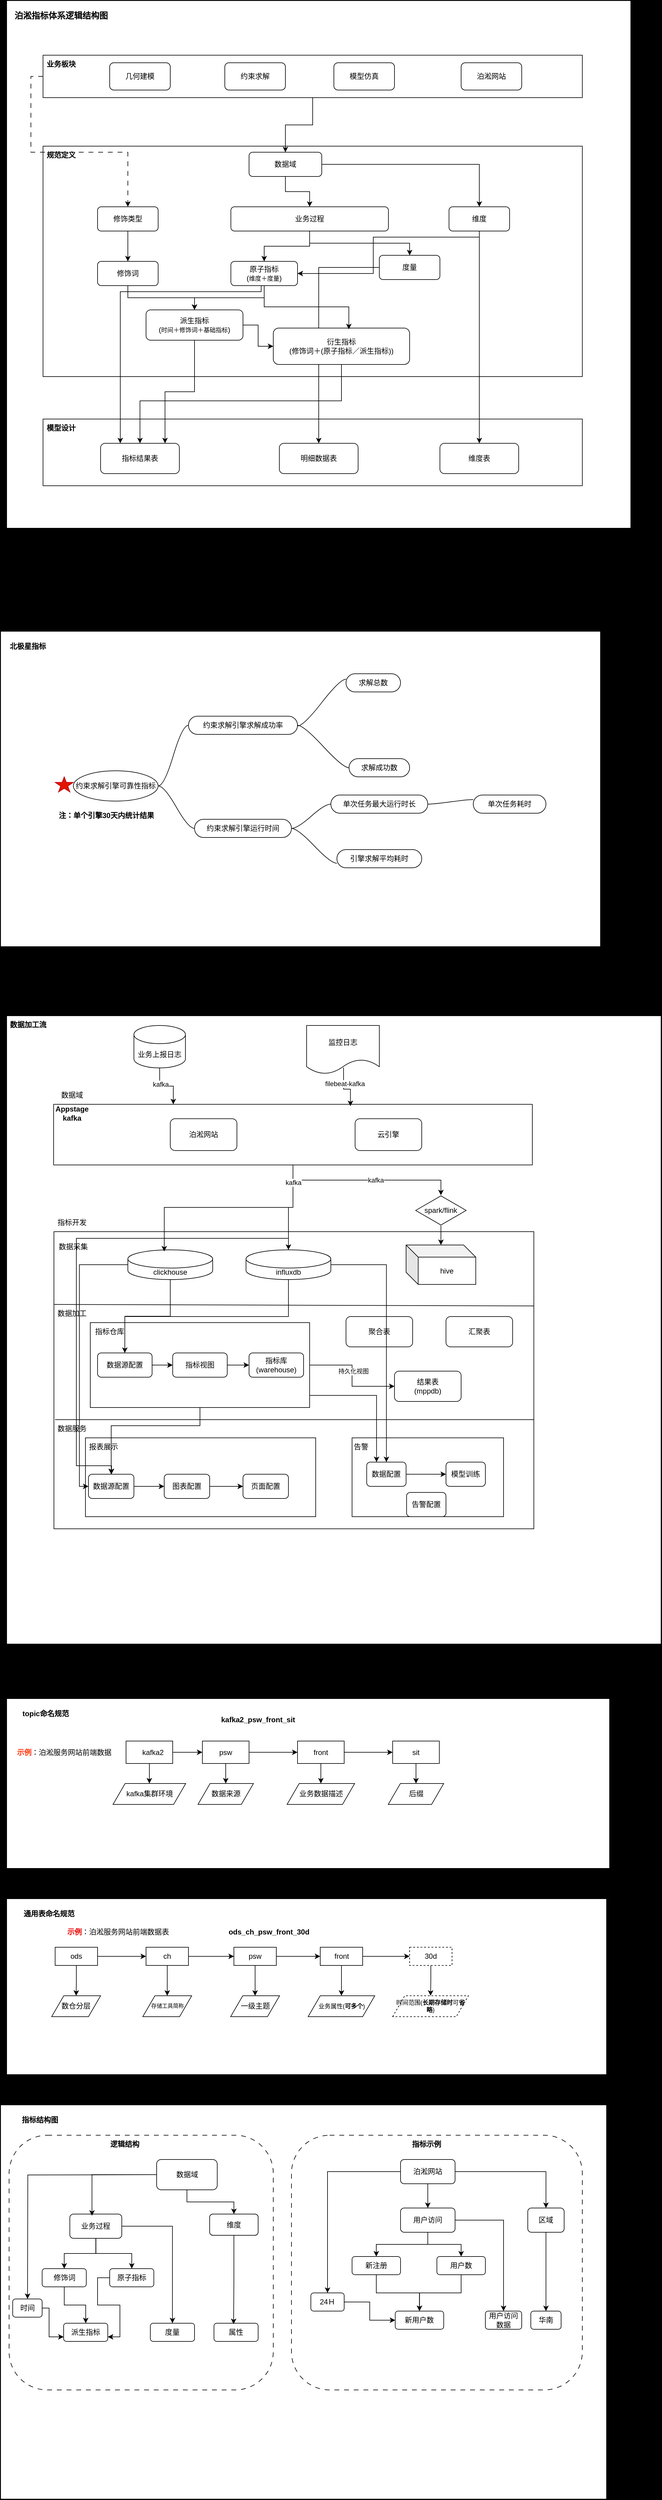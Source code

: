 <mxfile version="22.1.18" type="github">
  <diagram name="第 1 页" id="_VmwAulUeS0sL4wdm395">
    <mxGraphModel dx="1865" dy="1017" grid="1" gridSize="10" guides="1" tooltips="1" connect="1" arrows="1" fold="1" page="1" pageScale="1" pageWidth="827" pageHeight="1169" background="#000000" math="0" shadow="0">
      <root>
        <mxCell id="0" />
        <mxCell id="1" parent="0" />
        <mxCell id="hKratVvkbaBGiTEzcQCC-1" value="" style="rounded=0;whiteSpace=wrap;html=1;" vertex="1" parent="1">
          <mxGeometry x="90" y="50" width="1030" height="870" as="geometry" />
        </mxCell>
        <mxCell id="hKratVvkbaBGiTEzcQCC-2" value="" style="rounded=0;whiteSpace=wrap;html=1;" vertex="1" parent="1">
          <mxGeometry x="150" y="140" width="890" height="70" as="geometry" />
        </mxCell>
        <mxCell id="hKratVvkbaBGiTEzcQCC-3" value="" style="rounded=0;whiteSpace=wrap;html=1;" vertex="1" parent="1">
          <mxGeometry x="150" y="290" width="890" height="380" as="geometry" />
        </mxCell>
        <mxCell id="hKratVvkbaBGiTEzcQCC-4" value="" style="rounded=0;whiteSpace=wrap;html=1;" vertex="1" parent="1">
          <mxGeometry x="150" y="740" width="890" height="110" as="geometry" />
        </mxCell>
        <mxCell id="hKratVvkbaBGiTEzcQCC-5" value="业务板块" style="text;html=1;strokeColor=none;fillColor=none;align=center;verticalAlign=middle;whiteSpace=wrap;rounded=0;fontStyle=1" vertex="1" parent="1">
          <mxGeometry x="150" y="140" width="60" height="30" as="geometry" />
        </mxCell>
        <mxCell id="hKratVvkbaBGiTEzcQCC-6" value="几何建模" style="rounded=1;whiteSpace=wrap;html=1;" vertex="1" parent="1">
          <mxGeometry x="260" y="152.5" width="100" height="45" as="geometry" />
        </mxCell>
        <mxCell id="hKratVvkbaBGiTEzcQCC-7" value="约束求解" style="rounded=1;whiteSpace=wrap;html=1;" vertex="1" parent="1">
          <mxGeometry x="450" y="152.5" width="100" height="45" as="geometry" />
        </mxCell>
        <mxCell id="hKratVvkbaBGiTEzcQCC-8" value="模型仿真" style="rounded=1;whiteSpace=wrap;html=1;" vertex="1" parent="1">
          <mxGeometry x="630" y="152.5" width="100" height="45" as="geometry" />
        </mxCell>
        <mxCell id="hKratVvkbaBGiTEzcQCC-9" value="泊淞网站" style="rounded=1;whiteSpace=wrap;html=1;" vertex="1" parent="1">
          <mxGeometry x="840" y="152.5" width="100" height="45" as="geometry" />
        </mxCell>
        <mxCell id="hKratVvkbaBGiTEzcQCC-12" value="规范定义" style="text;html=1;strokeColor=none;fillColor=none;align=center;verticalAlign=middle;whiteSpace=wrap;rounded=0;fontStyle=1" vertex="1" parent="1">
          <mxGeometry x="150" y="290" width="60" height="30" as="geometry" />
        </mxCell>
        <mxCell id="hKratVvkbaBGiTEzcQCC-13" value="模型设计" style="text;html=1;strokeColor=none;fillColor=none;align=center;verticalAlign=middle;whiteSpace=wrap;rounded=0;fontStyle=1" vertex="1" parent="1">
          <mxGeometry x="150" y="740" width="60" height="30" as="geometry" />
        </mxCell>
        <mxCell id="hKratVvkbaBGiTEzcQCC-21" value="" style="edgeStyle=orthogonalEdgeStyle;rounded=0;orthogonalLoop=1;jettySize=auto;html=1;" edge="1" parent="1" source="hKratVvkbaBGiTEzcQCC-15" target="hKratVvkbaBGiTEzcQCC-17">
          <mxGeometry relative="1" as="geometry" />
        </mxCell>
        <mxCell id="hKratVvkbaBGiTEzcQCC-22" style="edgeStyle=orthogonalEdgeStyle;rounded=0;orthogonalLoop=1;jettySize=auto;html=1;entryX=0.5;entryY=0;entryDx=0;entryDy=0;" edge="1" parent="1" source="hKratVvkbaBGiTEzcQCC-15" target="hKratVvkbaBGiTEzcQCC-18">
          <mxGeometry relative="1" as="geometry" />
        </mxCell>
        <mxCell id="hKratVvkbaBGiTEzcQCC-15" value="数据域" style="rounded=1;whiteSpace=wrap;html=1;" vertex="1" parent="1">
          <mxGeometry x="490" y="300" width="120" height="40" as="geometry" />
        </mxCell>
        <mxCell id="hKratVvkbaBGiTEzcQCC-31" value="" style="edgeStyle=orthogonalEdgeStyle;rounded=0;orthogonalLoop=1;jettySize=auto;html=1;" edge="1" parent="1" source="hKratVvkbaBGiTEzcQCC-16" target="hKratVvkbaBGiTEzcQCC-28">
          <mxGeometry relative="1" as="geometry" />
        </mxCell>
        <mxCell id="hKratVvkbaBGiTEzcQCC-16" value="修饰类型" style="rounded=1;whiteSpace=wrap;html=1;" vertex="1" parent="1">
          <mxGeometry x="240" y="390" width="100" height="40" as="geometry" />
        </mxCell>
        <mxCell id="hKratVvkbaBGiTEzcQCC-26" style="edgeStyle=orthogonalEdgeStyle;rounded=0;orthogonalLoop=1;jettySize=auto;html=1;entryX=0.5;entryY=0;entryDx=0;entryDy=0;" edge="1" parent="1" source="hKratVvkbaBGiTEzcQCC-17" target="hKratVvkbaBGiTEzcQCC-20">
          <mxGeometry relative="1" as="geometry" />
        </mxCell>
        <mxCell id="hKratVvkbaBGiTEzcQCC-27" style="edgeStyle=orthogonalEdgeStyle;rounded=0;orthogonalLoop=1;jettySize=auto;html=1;" edge="1" parent="1" source="hKratVvkbaBGiTEzcQCC-17" target="hKratVvkbaBGiTEzcQCC-23">
          <mxGeometry relative="1" as="geometry" />
        </mxCell>
        <mxCell id="hKratVvkbaBGiTEzcQCC-17" value="业务过程" style="rounded=1;whiteSpace=wrap;html=1;" vertex="1" parent="1">
          <mxGeometry x="460" y="390" width="260" height="40" as="geometry" />
        </mxCell>
        <mxCell id="hKratVvkbaBGiTEzcQCC-51" style="edgeStyle=orthogonalEdgeStyle;rounded=0;orthogonalLoop=1;jettySize=auto;html=1;entryX=1;entryY=0.5;entryDx=0;entryDy=0;" edge="1" parent="1" source="hKratVvkbaBGiTEzcQCC-18" target="hKratVvkbaBGiTEzcQCC-20">
          <mxGeometry relative="1" as="geometry">
            <Array as="points">
              <mxPoint x="870" y="440" />
              <mxPoint x="695" y="440" />
              <mxPoint x="695" y="500" />
            </Array>
          </mxGeometry>
        </mxCell>
        <mxCell id="hKratVvkbaBGiTEzcQCC-52" style="edgeStyle=orthogonalEdgeStyle;rounded=0;orthogonalLoop=1;jettySize=auto;html=1;" edge="1" parent="1" source="hKratVvkbaBGiTEzcQCC-18" target="hKratVvkbaBGiTEzcQCC-47">
          <mxGeometry relative="1" as="geometry" />
        </mxCell>
        <mxCell id="hKratVvkbaBGiTEzcQCC-18" value="维度" style="rounded=1;whiteSpace=wrap;html=1;" vertex="1" parent="1">
          <mxGeometry x="820" y="390" width="100" height="40" as="geometry" />
        </mxCell>
        <mxCell id="hKratVvkbaBGiTEzcQCC-37" style="edgeStyle=orthogonalEdgeStyle;rounded=0;orthogonalLoop=1;jettySize=auto;html=1;" edge="1" parent="1" source="hKratVvkbaBGiTEzcQCC-20" target="hKratVvkbaBGiTEzcQCC-33">
          <mxGeometry relative="1" as="geometry" />
        </mxCell>
        <mxCell id="hKratVvkbaBGiTEzcQCC-43" style="edgeStyle=orthogonalEdgeStyle;rounded=0;orthogonalLoop=1;jettySize=auto;html=1;entryX=0.25;entryY=0;entryDx=0;entryDy=0;" edge="1" parent="1" source="hKratVvkbaBGiTEzcQCC-20" target="hKratVvkbaBGiTEzcQCC-41">
          <mxGeometry relative="1" as="geometry">
            <Array as="points">
              <mxPoint x="510" y="530" />
              <mxPoint x="278" y="530" />
            </Array>
          </mxGeometry>
        </mxCell>
        <mxCell id="hKratVvkbaBGiTEzcQCC-20" value="原子指标&lt;br&gt;(&lt;font style=&quot;font-size: 10px;&quot;&gt;维度&lt;/font&gt;&lt;span style=&quot;font-size: 10px;&quot;&gt;＋度量&lt;/span&gt;)" style="rounded=1;whiteSpace=wrap;html=1;" vertex="1" parent="1">
          <mxGeometry x="460" y="480" width="110" height="40" as="geometry" />
        </mxCell>
        <mxCell id="hKratVvkbaBGiTEzcQCC-46" style="edgeStyle=orthogonalEdgeStyle;rounded=0;orthogonalLoop=1;jettySize=auto;html=1;" edge="1" parent="1" source="hKratVvkbaBGiTEzcQCC-23" target="hKratVvkbaBGiTEzcQCC-45">
          <mxGeometry relative="1" as="geometry" />
        </mxCell>
        <mxCell id="hKratVvkbaBGiTEzcQCC-23" value="度量" style="rounded=1;whiteSpace=wrap;html=1;" vertex="1" parent="1">
          <mxGeometry x="705" y="470" width="100" height="40" as="geometry" />
        </mxCell>
        <mxCell id="hKratVvkbaBGiTEzcQCC-35" style="edgeStyle=orthogonalEdgeStyle;rounded=0;orthogonalLoop=1;jettySize=auto;html=1;" edge="1" parent="1" source="hKratVvkbaBGiTEzcQCC-28" target="hKratVvkbaBGiTEzcQCC-33">
          <mxGeometry relative="1" as="geometry" />
        </mxCell>
        <mxCell id="hKratVvkbaBGiTEzcQCC-28" value="修饰词" style="rounded=1;whiteSpace=wrap;html=1;" vertex="1" parent="1">
          <mxGeometry x="240" y="480" width="100" height="40" as="geometry" />
        </mxCell>
        <mxCell id="hKratVvkbaBGiTEzcQCC-30" style="edgeStyle=orthogonalEdgeStyle;rounded=0;orthogonalLoop=1;jettySize=auto;html=1;dashed=1;dashPattern=8 8;" edge="1" parent="1" source="hKratVvkbaBGiTEzcQCC-2" target="hKratVvkbaBGiTEzcQCC-16">
          <mxGeometry relative="1" as="geometry">
            <Array as="points">
              <mxPoint x="130" y="175" />
              <mxPoint x="130" y="300" />
              <mxPoint x="290" y="300" />
            </Array>
          </mxGeometry>
        </mxCell>
        <mxCell id="hKratVvkbaBGiTEzcQCC-29" style="edgeStyle=orthogonalEdgeStyle;rounded=0;orthogonalLoop=1;jettySize=auto;html=1;" edge="1" parent="1" source="hKratVvkbaBGiTEzcQCC-2" target="hKratVvkbaBGiTEzcQCC-15">
          <mxGeometry relative="1" as="geometry" />
        </mxCell>
        <mxCell id="hKratVvkbaBGiTEzcQCC-40" style="edgeStyle=orthogonalEdgeStyle;rounded=0;orthogonalLoop=1;jettySize=auto;html=1;" edge="1" parent="1" source="hKratVvkbaBGiTEzcQCC-33" target="hKratVvkbaBGiTEzcQCC-38">
          <mxGeometry relative="1" as="geometry" />
        </mxCell>
        <mxCell id="hKratVvkbaBGiTEzcQCC-33" value="派生指标&lt;br&gt;(&lt;font style=&quot;font-size: 10px;&quot;&gt;时间＋修饰词＋基础指标&lt;/font&gt;)" style="rounded=1;whiteSpace=wrap;html=1;" vertex="1" parent="1">
          <mxGeometry x="320" y="560" width="160" height="50" as="geometry" />
        </mxCell>
        <mxCell id="hKratVvkbaBGiTEzcQCC-42" style="edgeStyle=orthogonalEdgeStyle;rounded=0;orthogonalLoop=1;jettySize=auto;html=1;" edge="1" parent="1" source="hKratVvkbaBGiTEzcQCC-38" target="hKratVvkbaBGiTEzcQCC-41">
          <mxGeometry relative="1" as="geometry">
            <Array as="points">
              <mxPoint x="643" y="710" />
              <mxPoint x="310" y="710" />
            </Array>
          </mxGeometry>
        </mxCell>
        <mxCell id="hKratVvkbaBGiTEzcQCC-38" value="衍生指标&lt;br&gt;(修饰词＋(原子指标／派生指标))" style="rounded=1;whiteSpace=wrap;html=1;" vertex="1" parent="1">
          <mxGeometry x="530" y="590" width="225" height="60" as="geometry" />
        </mxCell>
        <mxCell id="hKratVvkbaBGiTEzcQCC-39" style="edgeStyle=orthogonalEdgeStyle;rounded=0;orthogonalLoop=1;jettySize=auto;html=1;entryX=0.554;entryY=0.033;entryDx=0;entryDy=0;entryPerimeter=0;" edge="1" parent="1" source="hKratVvkbaBGiTEzcQCC-20" target="hKratVvkbaBGiTEzcQCC-38">
          <mxGeometry relative="1" as="geometry" />
        </mxCell>
        <mxCell id="hKratVvkbaBGiTEzcQCC-41" value="指标结果表" style="rounded=1;whiteSpace=wrap;html=1;" vertex="1" parent="1">
          <mxGeometry x="245" y="780" width="130" height="50" as="geometry" />
        </mxCell>
        <mxCell id="hKratVvkbaBGiTEzcQCC-44" style="edgeStyle=orthogonalEdgeStyle;rounded=0;orthogonalLoop=1;jettySize=auto;html=1;entryX=0.818;entryY=0;entryDx=0;entryDy=0;entryPerimeter=0;" edge="1" parent="1" source="hKratVvkbaBGiTEzcQCC-33" target="hKratVvkbaBGiTEzcQCC-41">
          <mxGeometry relative="1" as="geometry" />
        </mxCell>
        <mxCell id="hKratVvkbaBGiTEzcQCC-45" value="明细数据表" style="rounded=1;whiteSpace=wrap;html=1;" vertex="1" parent="1">
          <mxGeometry x="540" y="780" width="130" height="50" as="geometry" />
        </mxCell>
        <mxCell id="hKratVvkbaBGiTEzcQCC-47" value="维度表" style="rounded=1;whiteSpace=wrap;html=1;" vertex="1" parent="1">
          <mxGeometry x="805" y="780" width="130" height="50" as="geometry" />
        </mxCell>
        <mxCell id="hKratVvkbaBGiTEzcQCC-49" value="泊淞指标体系逻辑结构图" style="text;html=1;strokeColor=none;fillColor=none;align=center;verticalAlign=middle;whiteSpace=wrap;rounded=0;fontStyle=1;fontSize=14;" vertex="1" parent="1">
          <mxGeometry x="100" y="60" width="160" height="30" as="geometry" />
        </mxCell>
        <mxCell id="hKratVvkbaBGiTEzcQCC-53" value="" style="rounded=0;whiteSpace=wrap;html=1;" vertex="1" parent="1">
          <mxGeometry x="80" y="1090" width="990" height="520" as="geometry" />
        </mxCell>
        <mxCell id="hKratVvkbaBGiTEzcQCC-54" value="北极星指标" style="text;html=1;strokeColor=none;fillColor=none;align=center;verticalAlign=middle;whiteSpace=wrap;rounded=0;fontStyle=1" vertex="1" parent="1">
          <mxGeometry x="80" y="1100" width="90" height="30" as="geometry" />
        </mxCell>
        <mxCell id="hKratVvkbaBGiTEzcQCC-67" style="edgeStyle=entityRelationEdgeStyle;rounded=0;orthogonalLoop=1;jettySize=auto;html=1;startArrow=none;endArrow=none;segment=10;curved=1;sourcePerimeterSpacing=0;targetPerimeterSpacing=0;entryX=0;entryY=0.5;entryDx=0;entryDy=0;" edge="1" parent="1" source="hKratVvkbaBGiTEzcQCC-60" target="hKratVvkbaBGiTEzcQCC-66">
          <mxGeometry relative="1" as="geometry" />
        </mxCell>
        <mxCell id="hKratVvkbaBGiTEzcQCC-60" value="约束求解引擎可靠性指标" style="ellipse;whiteSpace=wrap;html=1;align=center;newEdgeStyle={&quot;edgeStyle&quot;:&quot;entityRelationEdgeStyle&quot;,&quot;startArrow&quot;:&quot;none&quot;,&quot;endArrow&quot;:&quot;none&quot;,&quot;segment&quot;:10,&quot;curved&quot;:1,&quot;sourcePerimeterSpacing&quot;:0,&quot;targetPerimeterSpacing&quot;:0};treeFolding=1;treeMoving=1;" vertex="1" parent="1">
          <mxGeometry x="200" y="1320" width="140" height="50" as="geometry" />
        </mxCell>
        <mxCell id="hKratVvkbaBGiTEzcQCC-71" style="edgeStyle=entityRelationEdgeStyle;rounded=0;orthogonalLoop=1;jettySize=auto;html=1;startArrow=none;endArrow=none;segment=10;curved=1;sourcePerimeterSpacing=0;targetPerimeterSpacing=0;" edge="1" parent="1" source="hKratVvkbaBGiTEzcQCC-64" target="hKratVvkbaBGiTEzcQCC-70">
          <mxGeometry relative="1" as="geometry" />
        </mxCell>
        <mxCell id="hKratVvkbaBGiTEzcQCC-64" value="约束求解引擎求解成功率" style="whiteSpace=wrap;html=1;rounded=1;arcSize=50;align=center;verticalAlign=middle;strokeWidth=1;autosize=1;spacing=4;treeFolding=1;treeMoving=1;newEdgeStyle={&quot;edgeStyle&quot;:&quot;entityRelationEdgeStyle&quot;,&quot;startArrow&quot;:&quot;none&quot;,&quot;endArrow&quot;:&quot;none&quot;,&quot;segment&quot;:10,&quot;curved&quot;:1,&quot;sourcePerimeterSpacing&quot;:0,&quot;targetPerimeterSpacing&quot;:0};" vertex="1" parent="1">
          <mxGeometry x="390" y="1230" width="180" height="30" as="geometry" />
        </mxCell>
        <mxCell id="hKratVvkbaBGiTEzcQCC-65" value="" style="edgeStyle=entityRelationEdgeStyle;startArrow=none;endArrow=none;segment=10;curved=1;sourcePerimeterSpacing=0;targetPerimeterSpacing=0;rounded=0;exitX=1;exitY=0.5;exitDx=0;exitDy=0;" edge="1" target="hKratVvkbaBGiTEzcQCC-64" parent="1" source="hKratVvkbaBGiTEzcQCC-60">
          <mxGeometry relative="1" as="geometry">
            <mxPoint x="570" y="1290" as="sourcePoint" />
          </mxGeometry>
        </mxCell>
        <mxCell id="hKratVvkbaBGiTEzcQCC-81" style="edgeStyle=entityRelationEdgeStyle;rounded=0;orthogonalLoop=1;jettySize=auto;html=1;startArrow=none;endArrow=none;segment=10;curved=1;sourcePerimeterSpacing=0;targetPerimeterSpacing=0;" edge="1" parent="1" source="hKratVvkbaBGiTEzcQCC-66" target="hKratVvkbaBGiTEzcQCC-80">
          <mxGeometry relative="1" as="geometry" />
        </mxCell>
        <mxCell id="hKratVvkbaBGiTEzcQCC-83" style="edgeStyle=entityRelationEdgeStyle;rounded=0;orthogonalLoop=1;jettySize=auto;html=1;startArrow=none;endArrow=none;segment=10;curved=1;sourcePerimeterSpacing=0;targetPerimeterSpacing=0;entryX=0;entryY=0.75;entryDx=0;entryDy=0;" edge="1" parent="1" source="hKratVvkbaBGiTEzcQCC-66" target="hKratVvkbaBGiTEzcQCC-82">
          <mxGeometry relative="1" as="geometry" />
        </mxCell>
        <mxCell id="hKratVvkbaBGiTEzcQCC-66" value="约束求解引擎运行时间" style="whiteSpace=wrap;html=1;rounded=1;arcSize=50;align=center;verticalAlign=middle;strokeWidth=1;autosize=1;spacing=4;treeFolding=1;treeMoving=1;newEdgeStyle={&quot;edgeStyle&quot;:&quot;entityRelationEdgeStyle&quot;,&quot;startArrow&quot;:&quot;none&quot;,&quot;endArrow&quot;:&quot;none&quot;,&quot;segment&quot;:10,&quot;curved&quot;:1,&quot;sourcePerimeterSpacing&quot;:0,&quot;targetPerimeterSpacing&quot;:0};" vertex="1" parent="1">
          <mxGeometry x="400" y="1400" width="160" height="30" as="geometry" />
        </mxCell>
        <mxCell id="hKratVvkbaBGiTEzcQCC-68" value="求解总数" style="whiteSpace=wrap;html=1;rounded=1;arcSize=50;align=center;verticalAlign=middle;strokeWidth=1;autosize=1;spacing=4;treeFolding=1;treeMoving=1;newEdgeStyle={&quot;edgeStyle&quot;:&quot;entityRelationEdgeStyle&quot;,&quot;startArrow&quot;:&quot;none&quot;,&quot;endArrow&quot;:&quot;none&quot;,&quot;segment&quot;:10,&quot;curved&quot;:1,&quot;sourcePerimeterSpacing&quot;:0,&quot;targetPerimeterSpacing&quot;:0};" vertex="1" parent="1">
          <mxGeometry x="650" y="1160" width="90" height="30" as="geometry" />
        </mxCell>
        <mxCell id="hKratVvkbaBGiTEzcQCC-69" value="" style="edgeStyle=entityRelationEdgeStyle;startArrow=none;endArrow=none;segment=10;curved=1;sourcePerimeterSpacing=0;targetPerimeterSpacing=0;rounded=0;" edge="1" parent="1">
          <mxGeometry relative="1" as="geometry">
            <mxPoint x="570" y="1246" as="sourcePoint" />
            <mxPoint x="650" y="1169" as="targetPoint" />
          </mxGeometry>
        </mxCell>
        <mxCell id="hKratVvkbaBGiTEzcQCC-70" value="求解成功数" style="whiteSpace=wrap;html=1;rounded=1;arcSize=50;align=center;verticalAlign=middle;strokeWidth=1;autosize=1;spacing=4;treeFolding=1;treeMoving=1;newEdgeStyle={&quot;edgeStyle&quot;:&quot;entityRelationEdgeStyle&quot;,&quot;startArrow&quot;:&quot;none&quot;,&quot;endArrow&quot;:&quot;none&quot;,&quot;segment&quot;:10,&quot;curved&quot;:1,&quot;sourcePerimeterSpacing&quot;:0,&quot;targetPerimeterSpacing&quot;:0};" vertex="1" parent="1">
          <mxGeometry x="655" y="1300" width="100" height="30" as="geometry" />
        </mxCell>
        <mxCell id="hKratVvkbaBGiTEzcQCC-78" value="注：单个引擎30天内统计结果" style="text;strokeColor=none;fillColor=none;align=left;verticalAlign=middle;spacingLeft=4;spacingRight=4;overflow=hidden;points=[[0,0.5],[1,0.5]];portConstraint=eastwest;rotatable=0;whiteSpace=wrap;html=1;fontStyle=1" vertex="1" parent="1">
          <mxGeometry x="170" y="1379" width="180" height="30" as="geometry" />
        </mxCell>
        <mxCell id="hKratVvkbaBGiTEzcQCC-79" value="" style="verticalLabelPosition=bottom;verticalAlign=top;html=1;shape=mxgraph.basic.star;strokeColor=#B20000;fillColor=#e51400;fontColor=#ffffff;" vertex="1" parent="1">
          <mxGeometry x="170" y="1330" width="30" height="25" as="geometry" />
        </mxCell>
        <mxCell id="hKratVvkbaBGiTEzcQCC-85" style="edgeStyle=entityRelationEdgeStyle;rounded=0;orthogonalLoop=1;jettySize=auto;html=1;startArrow=none;endArrow=none;segment=10;curved=1;sourcePerimeterSpacing=0;targetPerimeterSpacing=0;entryX=0;entryY=0.25;entryDx=0;entryDy=0;" edge="1" parent="1" source="hKratVvkbaBGiTEzcQCC-80" target="hKratVvkbaBGiTEzcQCC-84">
          <mxGeometry relative="1" as="geometry" />
        </mxCell>
        <mxCell id="hKratVvkbaBGiTEzcQCC-80" value="单次任务最大运行时长" style="whiteSpace=wrap;html=1;rounded=1;arcSize=50;align=center;verticalAlign=middle;strokeWidth=1;autosize=1;spacing=4;treeFolding=1;treeMoving=1;newEdgeStyle={&quot;edgeStyle&quot;:&quot;entityRelationEdgeStyle&quot;,&quot;startArrow&quot;:&quot;none&quot;,&quot;endArrow&quot;:&quot;none&quot;,&quot;segment&quot;:10,&quot;curved&quot;:1,&quot;sourcePerimeterSpacing&quot;:0,&quot;targetPerimeterSpacing&quot;:0};" vertex="1" parent="1">
          <mxGeometry x="625" y="1360" width="160" height="30" as="geometry" />
        </mxCell>
        <mxCell id="hKratVvkbaBGiTEzcQCC-82" value="引擎求解平均耗时" style="whiteSpace=wrap;html=1;rounded=1;arcSize=50;align=center;verticalAlign=middle;strokeWidth=1;autosize=1;spacing=4;treeFolding=1;treeMoving=1;newEdgeStyle={&quot;edgeStyle&quot;:&quot;entityRelationEdgeStyle&quot;,&quot;startArrow&quot;:&quot;none&quot;,&quot;endArrow&quot;:&quot;none&quot;,&quot;segment&quot;:10,&quot;curved&quot;:1,&quot;sourcePerimeterSpacing&quot;:0,&quot;targetPerimeterSpacing&quot;:0};" vertex="1" parent="1">
          <mxGeometry x="635" y="1450" width="140" height="30" as="geometry" />
        </mxCell>
        <mxCell id="hKratVvkbaBGiTEzcQCC-84" value="单次任务耗时" style="whiteSpace=wrap;html=1;rounded=1;arcSize=50;align=center;verticalAlign=middle;strokeWidth=1;autosize=1;spacing=4;treeFolding=1;treeMoving=1;newEdgeStyle={&quot;edgeStyle&quot;:&quot;entityRelationEdgeStyle&quot;,&quot;startArrow&quot;:&quot;none&quot;,&quot;endArrow&quot;:&quot;none&quot;,&quot;segment&quot;:10,&quot;curved&quot;:1,&quot;sourcePerimeterSpacing&quot;:0,&quot;targetPerimeterSpacing&quot;:0};" vertex="1" parent="1">
          <mxGeometry x="860" y="1360" width="120" height="30" as="geometry" />
        </mxCell>
        <mxCell id="hKratVvkbaBGiTEzcQCC-87" value="" style="verticalLabelPosition=bottom;verticalAlign=top;html=1;shape=mxgraph.basic.rect;fillColor2=none;strokeWidth=1;size=20;indent=5;" vertex="1" parent="1">
          <mxGeometry x="90" y="1724" width="1080" height="1036" as="geometry" />
        </mxCell>
        <mxCell id="hKratVvkbaBGiTEzcQCC-88" value="数据加工流" style="text;html=1;strokeColor=none;fillColor=none;align=center;verticalAlign=middle;whiteSpace=wrap;rounded=0;fontStyle=1" vertex="1" parent="1">
          <mxGeometry x="82.5" y="1724" width="85" height="30" as="geometry" />
        </mxCell>
        <mxCell id="hKratVvkbaBGiTEzcQCC-119" style="edgeStyle=orthogonalEdgeStyle;rounded=0;orthogonalLoop=1;jettySize=auto;html=1;" edge="1" parent="1" source="hKratVvkbaBGiTEzcQCC-90" target="hKratVvkbaBGiTEzcQCC-115">
          <mxGeometry relative="1" as="geometry" />
        </mxCell>
        <mxCell id="hKratVvkbaBGiTEzcQCC-121" value="kafka" style="edgeLabel;html=1;align=center;verticalAlign=middle;resizable=0;points=[];" vertex="1" connectable="0" parent="hKratVvkbaBGiTEzcQCC-119">
          <mxGeometry x="0.09" relative="1" as="geometry">
            <mxPoint x="1" as="offset" />
          </mxGeometry>
        </mxCell>
        <mxCell id="hKratVvkbaBGiTEzcQCC-90" value="" style="rounded=0;whiteSpace=wrap;html=1;" vertex="1" parent="1">
          <mxGeometry x="167.5" y="1870" width="790" height="100" as="geometry" />
        </mxCell>
        <mxCell id="hKratVvkbaBGiTEzcQCC-91" value="数据域" style="text;html=1;strokeColor=none;fillColor=none;align=center;verticalAlign=middle;whiteSpace=wrap;rounded=0;" vertex="1" parent="1">
          <mxGeometry x="167.5" y="1840" width="60" height="30" as="geometry" />
        </mxCell>
        <mxCell id="hKratVvkbaBGiTEzcQCC-94" style="edgeStyle=orthogonalEdgeStyle;rounded=0;orthogonalLoop=1;jettySize=auto;html=1;entryX=0.25;entryY=0;entryDx=0;entryDy=0;" edge="1" parent="1" source="hKratVvkbaBGiTEzcQCC-92" target="hKratVvkbaBGiTEzcQCC-90">
          <mxGeometry relative="1" as="geometry" />
        </mxCell>
        <mxCell id="hKratVvkbaBGiTEzcQCC-96" value="kafka" style="edgeLabel;html=1;align=center;verticalAlign=middle;resizable=0;points=[];" vertex="1" connectable="0" parent="hKratVvkbaBGiTEzcQCC-94">
          <mxGeometry x="-0.343" y="1" relative="1" as="geometry">
            <mxPoint as="offset" />
          </mxGeometry>
        </mxCell>
        <mxCell id="hKratVvkbaBGiTEzcQCC-92" value="业务上报日志" style="shape=cylinder3;whiteSpace=wrap;html=1;boundedLbl=1;backgroundOutline=1;size=15;" vertex="1" parent="1">
          <mxGeometry x="300" y="1740" width="85" height="70" as="geometry" />
        </mxCell>
        <mxCell id="hKratVvkbaBGiTEzcQCC-93" value="监控日志" style="shape=document;whiteSpace=wrap;html=1;boundedLbl=1;" vertex="1" parent="1">
          <mxGeometry x="585" y="1740" width="120" height="80" as="geometry" />
        </mxCell>
        <mxCell id="hKratVvkbaBGiTEzcQCC-95" style="edgeStyle=orthogonalEdgeStyle;rounded=0;orthogonalLoop=1;jettySize=auto;html=1;entryX=0.62;entryY=0.03;entryDx=0;entryDy=0;entryPerimeter=0;exitX=0.508;exitY=0.867;exitDx=0;exitDy=0;exitPerimeter=0;" edge="1" parent="1" source="hKratVvkbaBGiTEzcQCC-93" target="hKratVvkbaBGiTEzcQCC-90">
          <mxGeometry relative="1" as="geometry" />
        </mxCell>
        <mxCell id="hKratVvkbaBGiTEzcQCC-97" value="filebeat-kafka" style="edgeLabel;html=1;align=center;verticalAlign=middle;resizable=0;points=[];" vertex="1" connectable="0" parent="hKratVvkbaBGiTEzcQCC-95">
          <mxGeometry x="-0.296" y="2" relative="1" as="geometry">
            <mxPoint as="offset" />
          </mxGeometry>
        </mxCell>
        <mxCell id="hKratVvkbaBGiTEzcQCC-98" value="泊淞网站" style="rounded=1;whiteSpace=wrap;html=1;" vertex="1" parent="1">
          <mxGeometry x="360" y="1893.75" width="110" height="52.5" as="geometry" />
        </mxCell>
        <mxCell id="hKratVvkbaBGiTEzcQCC-99" value="云引擎" style="rounded=1;whiteSpace=wrap;html=1;" vertex="1" parent="1">
          <mxGeometry x="665" y="1893.75" width="110" height="52.5" as="geometry" />
        </mxCell>
        <mxCell id="hKratVvkbaBGiTEzcQCC-101" value="" style="rounded=0;whiteSpace=wrap;html=1;" vertex="1" parent="1">
          <mxGeometry x="168" y="2080" width="792" height="490" as="geometry" />
        </mxCell>
        <mxCell id="hKratVvkbaBGiTEzcQCC-102" value="指标开发" style="text;html=1;strokeColor=none;fillColor=none;align=center;verticalAlign=middle;whiteSpace=wrap;rounded=0;" vertex="1" parent="1">
          <mxGeometry x="168" y="2050" width="60" height="30" as="geometry" />
        </mxCell>
        <mxCell id="hKratVvkbaBGiTEzcQCC-131" style="edgeStyle=orthogonalEdgeStyle;rounded=0;orthogonalLoop=1;jettySize=auto;html=1;" edge="1" parent="1" source="hKratVvkbaBGiTEzcQCC-104" target="hKratVvkbaBGiTEzcQCC-128">
          <mxGeometry relative="1" as="geometry" />
        </mxCell>
        <mxCell id="hKratVvkbaBGiTEzcQCC-104" value="clickhouse" style="shape=cylinder3;whiteSpace=wrap;html=1;boundedLbl=1;backgroundOutline=1;size=15;" vertex="1" parent="1">
          <mxGeometry x="290" y="2110" width="140" height="49" as="geometry" />
        </mxCell>
        <mxCell id="hKratVvkbaBGiTEzcQCC-106" value="&lt;b&gt;Appstage kafka&lt;/b&gt;" style="text;html=1;strokeColor=none;fillColor=none;align=center;verticalAlign=middle;whiteSpace=wrap;rounded=0;" vertex="1" parent="1">
          <mxGeometry x="168" y="1870" width="60" height="30" as="geometry" />
        </mxCell>
        <mxCell id="hKratVvkbaBGiTEzcQCC-107" value="" style="endArrow=none;html=1;rounded=0;entryX=1;entryY=0.25;entryDx=0;entryDy=0;" edge="1" parent="1" target="hKratVvkbaBGiTEzcQCC-101">
          <mxGeometry width="50" height="50" relative="1" as="geometry">
            <mxPoint x="168" y="2200" as="sourcePoint" />
            <mxPoint x="218" y="2150" as="targetPoint" />
          </mxGeometry>
        </mxCell>
        <mxCell id="hKratVvkbaBGiTEzcQCC-109" value="influxdb" style="shape=cylinder3;whiteSpace=wrap;html=1;boundedLbl=1;backgroundOutline=1;size=15;" vertex="1" parent="1">
          <mxGeometry x="485" y="2110" width="140" height="49" as="geometry" />
        </mxCell>
        <mxCell id="hKratVvkbaBGiTEzcQCC-110" value="hive" style="shape=cube;whiteSpace=wrap;html=1;boundedLbl=1;backgroundOutline=1;darkOpacity=0.05;darkOpacity2=0.1;" vertex="1" parent="1">
          <mxGeometry x="749.16" y="2102" width="115" height="65" as="geometry" />
        </mxCell>
        <mxCell id="hKratVvkbaBGiTEzcQCC-120" style="edgeStyle=orthogonalEdgeStyle;rounded=0;orthogonalLoop=1;jettySize=auto;html=1;" edge="1" parent="1" source="hKratVvkbaBGiTEzcQCC-115" target="hKratVvkbaBGiTEzcQCC-110">
          <mxGeometry relative="1" as="geometry" />
        </mxCell>
        <mxCell id="hKratVvkbaBGiTEzcQCC-115" value="spark/flink" style="html=1;whiteSpace=wrap;aspect=fixed;shape=isoRectangle;" vertex="1" parent="1">
          <mxGeometry x="764.99" y="2020" width="83.33" height="50" as="geometry" />
        </mxCell>
        <mxCell id="hKratVvkbaBGiTEzcQCC-116" style="edgeStyle=orthogonalEdgeStyle;rounded=0;orthogonalLoop=1;jettySize=auto;html=1;entryX=0.429;entryY=0.054;entryDx=0;entryDy=0;entryPerimeter=0;" edge="1" parent="1" source="hKratVvkbaBGiTEzcQCC-90" target="hKratVvkbaBGiTEzcQCC-104">
          <mxGeometry relative="1" as="geometry" />
        </mxCell>
        <mxCell id="hKratVvkbaBGiTEzcQCC-117" style="edgeStyle=orthogonalEdgeStyle;rounded=0;orthogonalLoop=1;jettySize=auto;html=1;entryX=0.5;entryY=0;entryDx=0;entryDy=0;entryPerimeter=0;" edge="1" parent="1" source="hKratVvkbaBGiTEzcQCC-90" target="hKratVvkbaBGiTEzcQCC-109">
          <mxGeometry relative="1" as="geometry" />
        </mxCell>
        <mxCell id="hKratVvkbaBGiTEzcQCC-118" value="kafka" style="edgeLabel;html=1;align=center;verticalAlign=middle;resizable=0;points=[];" vertex="1" connectable="0" parent="hKratVvkbaBGiTEzcQCC-117">
          <mxGeometry x="-0.607" relative="1" as="geometry">
            <mxPoint as="offset" />
          </mxGeometry>
        </mxCell>
        <mxCell id="hKratVvkbaBGiTEzcQCC-122" value="数据采集" style="text;html=1;strokeColor=none;fillColor=none;align=center;verticalAlign=middle;whiteSpace=wrap;rounded=0;" vertex="1" parent="1">
          <mxGeometry x="170" y="2090" width="60" height="30" as="geometry" />
        </mxCell>
        <mxCell id="hKratVvkbaBGiTEzcQCC-123" value="" style="endArrow=none;html=1;rounded=0;" edge="1" parent="1">
          <mxGeometry width="50" height="50" relative="1" as="geometry">
            <mxPoint x="170" y="2390" as="sourcePoint" />
            <mxPoint x="960" y="2390" as="targetPoint" />
          </mxGeometry>
        </mxCell>
        <mxCell id="hKratVvkbaBGiTEzcQCC-124" value="数据加工" style="text;html=1;strokeColor=none;fillColor=none;align=center;verticalAlign=middle;whiteSpace=wrap;rounded=0;" vertex="1" parent="1">
          <mxGeometry x="168" y="2200" width="60" height="30" as="geometry" />
        </mxCell>
        <mxCell id="hKratVvkbaBGiTEzcQCC-125" value="数据服务" style="text;html=1;strokeColor=none;fillColor=none;align=center;verticalAlign=middle;whiteSpace=wrap;rounded=0;" vertex="1" parent="1">
          <mxGeometry x="167.5" y="2390" width="60" height="30" as="geometry" />
        </mxCell>
        <mxCell id="hKratVvkbaBGiTEzcQCC-140" style="edgeStyle=orthogonalEdgeStyle;rounded=0;orthogonalLoop=1;jettySize=auto;html=1;" edge="1" parent="1" source="hKratVvkbaBGiTEzcQCC-126" target="hKratVvkbaBGiTEzcQCC-138">
          <mxGeometry relative="1" as="geometry" />
        </mxCell>
        <mxCell id="hKratVvkbaBGiTEzcQCC-141" value="持久化视图" style="edgeLabel;html=1;align=center;verticalAlign=middle;resizable=0;points=[];fontSize=10;" vertex="1" connectable="0" parent="hKratVvkbaBGiTEzcQCC-140">
          <mxGeometry x="-0.088" y="2" relative="1" as="geometry">
            <mxPoint as="offset" />
          </mxGeometry>
        </mxCell>
        <mxCell id="hKratVvkbaBGiTEzcQCC-126" value="" style="rounded=0;whiteSpace=wrap;html=1;" vertex="1" parent="1">
          <mxGeometry x="228" y="2230" width="362" height="140" as="geometry" />
        </mxCell>
        <mxCell id="hKratVvkbaBGiTEzcQCC-127" value="指标仓库" style="text;html=1;strokeColor=none;fillColor=none;align=center;verticalAlign=middle;whiteSpace=wrap;rounded=0;" vertex="1" parent="1">
          <mxGeometry x="230" y="2230" width="60" height="30" as="geometry" />
        </mxCell>
        <mxCell id="hKratVvkbaBGiTEzcQCC-133" value="" style="edgeStyle=orthogonalEdgeStyle;rounded=0;orthogonalLoop=1;jettySize=auto;html=1;" edge="1" parent="1" source="hKratVvkbaBGiTEzcQCC-128" target="hKratVvkbaBGiTEzcQCC-129">
          <mxGeometry relative="1" as="geometry" />
        </mxCell>
        <mxCell id="hKratVvkbaBGiTEzcQCC-128" value="数据源配置" style="rounded=1;whiteSpace=wrap;html=1;" vertex="1" parent="1">
          <mxGeometry x="240" y="2280" width="90" height="40" as="geometry" />
        </mxCell>
        <mxCell id="hKratVvkbaBGiTEzcQCC-134" value="" style="edgeStyle=orthogonalEdgeStyle;rounded=0;orthogonalLoop=1;jettySize=auto;html=1;" edge="1" parent="1" source="hKratVvkbaBGiTEzcQCC-129" target="hKratVvkbaBGiTEzcQCC-130">
          <mxGeometry relative="1" as="geometry" />
        </mxCell>
        <mxCell id="hKratVvkbaBGiTEzcQCC-129" value="指标视图" style="rounded=1;whiteSpace=wrap;html=1;" vertex="1" parent="1">
          <mxGeometry x="364" y="2280" width="90" height="40" as="geometry" />
        </mxCell>
        <mxCell id="hKratVvkbaBGiTEzcQCC-130" value="指标库(warehouse)" style="rounded=1;whiteSpace=wrap;html=1;" vertex="1" parent="1">
          <mxGeometry x="490" y="2280" width="90" height="40" as="geometry" />
        </mxCell>
        <mxCell id="hKratVvkbaBGiTEzcQCC-132" style="edgeStyle=orthogonalEdgeStyle;rounded=0;orthogonalLoop=1;jettySize=auto;html=1;entryX=0.5;entryY=0;entryDx=0;entryDy=0;" edge="1" parent="1" source="hKratVvkbaBGiTEzcQCC-109" target="hKratVvkbaBGiTEzcQCC-128">
          <mxGeometry relative="1" as="geometry">
            <Array as="points">
              <mxPoint x="555" y="2220" />
              <mxPoint x="285" y="2220" />
            </Array>
          </mxGeometry>
        </mxCell>
        <mxCell id="hKratVvkbaBGiTEzcQCC-135" value="聚合表" style="rounded=1;whiteSpace=wrap;html=1;" vertex="1" parent="1">
          <mxGeometry x="650" y="2220" width="110" height="50" as="geometry" />
        </mxCell>
        <mxCell id="hKratVvkbaBGiTEzcQCC-136" value="汇聚表" style="rounded=1;whiteSpace=wrap;html=1;" vertex="1" parent="1">
          <mxGeometry x="815" y="2220" width="110" height="50" as="geometry" />
        </mxCell>
        <mxCell id="hKratVvkbaBGiTEzcQCC-138" value="结果表&lt;br&gt;(mppdb)" style="rounded=1;whiteSpace=wrap;html=1;" vertex="1" parent="1">
          <mxGeometry x="730" y="2310" width="110" height="50" as="geometry" />
        </mxCell>
        <mxCell id="hKratVvkbaBGiTEzcQCC-143" value="" style="rounded=0;whiteSpace=wrap;html=1;" vertex="1" parent="1">
          <mxGeometry x="220" y="2420" width="380" height="130" as="geometry" />
        </mxCell>
        <mxCell id="hKratVvkbaBGiTEzcQCC-144" value="报表展示" style="text;html=1;strokeColor=none;fillColor=none;align=center;verticalAlign=middle;whiteSpace=wrap;rounded=0;" vertex="1" parent="1">
          <mxGeometry x="220" y="2420" width="60" height="30" as="geometry" />
        </mxCell>
        <mxCell id="hKratVvkbaBGiTEzcQCC-151" style="edgeStyle=orthogonalEdgeStyle;rounded=0;orthogonalLoop=1;jettySize=auto;html=1;" edge="1" parent="1" source="hKratVvkbaBGiTEzcQCC-145" target="hKratVvkbaBGiTEzcQCC-149">
          <mxGeometry relative="1" as="geometry" />
        </mxCell>
        <mxCell id="hKratVvkbaBGiTEzcQCC-145" value="数据源配置" style="rounded=1;whiteSpace=wrap;html=1;" vertex="1" parent="1">
          <mxGeometry x="225" y="2480" width="75" height="40" as="geometry" />
        </mxCell>
        <mxCell id="hKratVvkbaBGiTEzcQCC-146" style="edgeStyle=orthogonalEdgeStyle;rounded=0;orthogonalLoop=1;jettySize=auto;html=1;entryX=0.5;entryY=0;entryDx=0;entryDy=0;" edge="1" parent="1" source="hKratVvkbaBGiTEzcQCC-126" target="hKratVvkbaBGiTEzcQCC-145">
          <mxGeometry relative="1" as="geometry">
            <Array as="points">
              <mxPoint x="409" y="2400" />
              <mxPoint x="263" y="2400" />
            </Array>
          </mxGeometry>
        </mxCell>
        <mxCell id="hKratVvkbaBGiTEzcQCC-147" style="edgeStyle=orthogonalEdgeStyle;rounded=0;orthogonalLoop=1;jettySize=auto;html=1;" edge="1" parent="1" source="hKratVvkbaBGiTEzcQCC-104" target="hKratVvkbaBGiTEzcQCC-145">
          <mxGeometry relative="1" as="geometry">
            <Array as="points">
              <mxPoint x="210" y="2135" />
              <mxPoint x="210" y="2500" />
            </Array>
          </mxGeometry>
        </mxCell>
        <mxCell id="hKratVvkbaBGiTEzcQCC-148" style="edgeStyle=orthogonalEdgeStyle;rounded=0;orthogonalLoop=1;jettySize=auto;html=1;" edge="1" parent="1" source="hKratVvkbaBGiTEzcQCC-109" target="hKratVvkbaBGiTEzcQCC-145">
          <mxGeometry relative="1" as="geometry">
            <mxPoint x="480" y="2090" as="sourcePoint" />
            <mxPoint x="220" y="2465.5" as="targetPoint" />
            <Array as="points">
              <mxPoint x="555" y="2091" />
              <mxPoint x="205" y="2091" />
              <mxPoint x="205" y="2466" />
              <mxPoint x="263" y="2466" />
            </Array>
          </mxGeometry>
        </mxCell>
        <mxCell id="hKratVvkbaBGiTEzcQCC-152" style="edgeStyle=orthogonalEdgeStyle;rounded=0;orthogonalLoop=1;jettySize=auto;html=1;" edge="1" parent="1" source="hKratVvkbaBGiTEzcQCC-149" target="hKratVvkbaBGiTEzcQCC-150">
          <mxGeometry relative="1" as="geometry" />
        </mxCell>
        <mxCell id="hKratVvkbaBGiTEzcQCC-149" value="图表配置" style="rounded=1;whiteSpace=wrap;html=1;" vertex="1" parent="1">
          <mxGeometry x="350" y="2480" width="75" height="40" as="geometry" />
        </mxCell>
        <mxCell id="hKratVvkbaBGiTEzcQCC-150" value="页面配置" style="rounded=1;whiteSpace=wrap;html=1;" vertex="1" parent="1">
          <mxGeometry x="480" y="2480" width="75" height="40" as="geometry" />
        </mxCell>
        <mxCell id="hKratVvkbaBGiTEzcQCC-153" value="" style="rounded=0;whiteSpace=wrap;html=1;" vertex="1" parent="1">
          <mxGeometry x="660" y="2420" width="250" height="130" as="geometry" />
        </mxCell>
        <mxCell id="hKratVvkbaBGiTEzcQCC-154" value="告警" style="text;html=1;strokeColor=none;fillColor=none;align=center;verticalAlign=middle;whiteSpace=wrap;rounded=0;" vertex="1" parent="1">
          <mxGeometry x="645" y="2420" width="60" height="30" as="geometry" />
        </mxCell>
        <mxCell id="hKratVvkbaBGiTEzcQCC-159" style="edgeStyle=orthogonalEdgeStyle;rounded=0;orthogonalLoop=1;jettySize=auto;html=1;" edge="1" parent="1" source="hKratVvkbaBGiTEzcQCC-155" target="hKratVvkbaBGiTEzcQCC-156">
          <mxGeometry relative="1" as="geometry" />
        </mxCell>
        <mxCell id="hKratVvkbaBGiTEzcQCC-155" value="数据配置" style="rounded=1;whiteSpace=wrap;html=1;" vertex="1" parent="1">
          <mxGeometry x="684.16" y="2460" width="65" height="40" as="geometry" />
        </mxCell>
        <mxCell id="hKratVvkbaBGiTEzcQCC-156" value="模型训练" style="rounded=1;whiteSpace=wrap;html=1;" vertex="1" parent="1">
          <mxGeometry x="815" y="2460" width="65" height="40" as="geometry" />
        </mxCell>
        <mxCell id="hKratVvkbaBGiTEzcQCC-157" value="告警配置" style="rounded=1;whiteSpace=wrap;html=1;" vertex="1" parent="1">
          <mxGeometry x="750" y="2510" width="65" height="40" as="geometry" />
        </mxCell>
        <mxCell id="hKratVvkbaBGiTEzcQCC-160" style="edgeStyle=orthogonalEdgeStyle;rounded=0;orthogonalLoop=1;jettySize=auto;html=1;entryX=0.25;entryY=0;entryDx=0;entryDy=0;" edge="1" parent="1" source="hKratVvkbaBGiTEzcQCC-126" target="hKratVvkbaBGiTEzcQCC-155">
          <mxGeometry relative="1" as="geometry">
            <Array as="points">
              <mxPoint x="700" y="2350" />
            </Array>
          </mxGeometry>
        </mxCell>
        <mxCell id="hKratVvkbaBGiTEzcQCC-161" style="edgeStyle=orthogonalEdgeStyle;rounded=0;orthogonalLoop=1;jettySize=auto;html=1;" edge="1" parent="1" source="hKratVvkbaBGiTEzcQCC-109" target="hKratVvkbaBGiTEzcQCC-155">
          <mxGeometry relative="1" as="geometry" />
        </mxCell>
        <mxCell id="hKratVvkbaBGiTEzcQCC-162" value="" style="rounded=0;whiteSpace=wrap;html=1;" vertex="1" parent="1">
          <mxGeometry x="90" y="2850" width="995" height="280" as="geometry" />
        </mxCell>
        <mxCell id="hKratVvkbaBGiTEzcQCC-163" value="&lt;b&gt;topic命名规范&lt;/b&gt;" style="text;html=1;strokeColor=none;fillColor=none;align=center;verticalAlign=middle;whiteSpace=wrap;rounded=0;" vertex="1" parent="1">
          <mxGeometry x="107.5" y="2860" width="92.5" height="30" as="geometry" />
        </mxCell>
        <mxCell id="hKratVvkbaBGiTEzcQCC-169" value="" style="edgeStyle=orthogonalEdgeStyle;rounded=0;orthogonalLoop=1;jettySize=auto;html=1;" edge="1" parent="1" source="hKratVvkbaBGiTEzcQCC-164" target="hKratVvkbaBGiTEzcQCC-168">
          <mxGeometry relative="1" as="geometry" />
        </mxCell>
        <mxCell id="hKratVvkbaBGiTEzcQCC-171" value="" style="edgeStyle=orthogonalEdgeStyle;rounded=0;orthogonalLoop=1;jettySize=auto;html=1;" edge="1" parent="1" source="hKratVvkbaBGiTEzcQCC-164" target="hKratVvkbaBGiTEzcQCC-170">
          <mxGeometry relative="1" as="geometry" />
        </mxCell>
        <mxCell id="hKratVvkbaBGiTEzcQCC-164" value="psw" style="rounded=0;whiteSpace=wrap;html=1;" vertex="1" parent="1">
          <mxGeometry x="413" y="2920" width="77" height="37" as="geometry" />
        </mxCell>
        <mxCell id="hKratVvkbaBGiTEzcQCC-165" value="&lt;b&gt;&lt;font color=&quot;#ff3912&quot;&gt;示例&lt;/font&gt;&lt;/b&gt;：泊淞服务网站前端数据" style="text;html=1;strokeColor=none;fillColor=none;align=center;verticalAlign=middle;whiteSpace=wrap;rounded=0;" vertex="1" parent="1">
          <mxGeometry x="105" y="2911" width="160" height="55" as="geometry" />
        </mxCell>
        <mxCell id="hKratVvkbaBGiTEzcQCC-168" value="数据来源" style="shape=parallelogram;perimeter=parallelogramPerimeter;whiteSpace=wrap;html=1;fixedSize=1;rounded=0;" vertex="1" parent="1">
          <mxGeometry x="405.75" y="2990" width="91.5" height="34.5" as="geometry" />
        </mxCell>
        <mxCell id="hKratVvkbaBGiTEzcQCC-173" value="" style="edgeStyle=orthogonalEdgeStyle;rounded=0;orthogonalLoop=1;jettySize=auto;html=1;" edge="1" parent="1" source="hKratVvkbaBGiTEzcQCC-170" target="hKratVvkbaBGiTEzcQCC-172">
          <mxGeometry relative="1" as="geometry" />
        </mxCell>
        <mxCell id="hKratVvkbaBGiTEzcQCC-178" value="" style="edgeStyle=orthogonalEdgeStyle;rounded=0;orthogonalLoop=1;jettySize=auto;html=1;" edge="1" parent="1" source="hKratVvkbaBGiTEzcQCC-170" target="hKratVvkbaBGiTEzcQCC-176">
          <mxGeometry relative="1" as="geometry" />
        </mxCell>
        <mxCell id="hKratVvkbaBGiTEzcQCC-170" value="front" style="rounded=0;whiteSpace=wrap;html=1;" vertex="1" parent="1">
          <mxGeometry x="570" y="2920" width="77" height="37" as="geometry" />
        </mxCell>
        <mxCell id="hKratVvkbaBGiTEzcQCC-179" value="" style="edgeStyle=orthogonalEdgeStyle;rounded=0;orthogonalLoop=1;jettySize=auto;html=1;" edge="1" parent="1" source="hKratVvkbaBGiTEzcQCC-172" target="hKratVvkbaBGiTEzcQCC-177">
          <mxGeometry relative="1" as="geometry" />
        </mxCell>
        <mxCell id="hKratVvkbaBGiTEzcQCC-172" value="sit" style="rounded=0;whiteSpace=wrap;html=1;" vertex="1" parent="1">
          <mxGeometry x="727" y="2920" width="77" height="37" as="geometry" />
        </mxCell>
        <mxCell id="hKratVvkbaBGiTEzcQCC-176" value="业务数据描述" style="shape=parallelogram;perimeter=parallelogramPerimeter;whiteSpace=wrap;html=1;fixedSize=1;rounded=0;" vertex="1" parent="1">
          <mxGeometry x="552.75" y="2990" width="111.5" height="34.5" as="geometry" />
        </mxCell>
        <mxCell id="hKratVvkbaBGiTEzcQCC-177" value="后缀" style="shape=parallelogram;perimeter=parallelogramPerimeter;whiteSpace=wrap;html=1;fixedSize=1;rounded=0;" vertex="1" parent="1">
          <mxGeometry x="719.75" y="2990" width="91.5" height="34.5" as="geometry" />
        </mxCell>
        <mxCell id="hKratVvkbaBGiTEzcQCC-180" value="&lt;b&gt;kafka2_psw_front_sit&lt;/b&gt;" style="text;html=1;strokeColor=none;fillColor=none;align=center;verticalAlign=middle;whiteSpace=wrap;rounded=0;" vertex="1" parent="1">
          <mxGeometry x="440" y="2870" width="130" height="30" as="geometry" />
        </mxCell>
        <mxCell id="hKratVvkbaBGiTEzcQCC-183" style="edgeStyle=orthogonalEdgeStyle;rounded=0;orthogonalLoop=1;jettySize=auto;html=1;entryX=0;entryY=0.5;entryDx=0;entryDy=0;" edge="1" parent="1" source="hKratVvkbaBGiTEzcQCC-181" target="hKratVvkbaBGiTEzcQCC-164">
          <mxGeometry relative="1" as="geometry" />
        </mxCell>
        <mxCell id="hKratVvkbaBGiTEzcQCC-185" value="" style="edgeStyle=orthogonalEdgeStyle;rounded=0;orthogonalLoop=1;jettySize=auto;html=1;" edge="1" parent="1" source="hKratVvkbaBGiTEzcQCC-181" target="hKratVvkbaBGiTEzcQCC-184">
          <mxGeometry relative="1" as="geometry" />
        </mxCell>
        <mxCell id="hKratVvkbaBGiTEzcQCC-181" value="　kafka2" style="rounded=0;whiteSpace=wrap;html=1;" vertex="1" parent="1">
          <mxGeometry x="287" y="2920" width="77" height="37" as="geometry" />
        </mxCell>
        <mxCell id="hKratVvkbaBGiTEzcQCC-184" value="kafka集群环境" style="shape=parallelogram;perimeter=parallelogramPerimeter;whiteSpace=wrap;html=1;fixedSize=1;rounded=0;" vertex="1" parent="1">
          <mxGeometry x="265.5" y="2990" width="120" height="34.5" as="geometry" />
        </mxCell>
        <mxCell id="hKratVvkbaBGiTEzcQCC-186" value="" style="rounded=0;whiteSpace=wrap;html=1;" vertex="1" parent="1">
          <mxGeometry x="90" y="3180" width="990" height="290" as="geometry" />
        </mxCell>
        <mxCell id="hKratVvkbaBGiTEzcQCC-187" value="通用表命名规范" style="text;html=1;strokeColor=none;fillColor=none;align=center;verticalAlign=middle;whiteSpace=wrap;rounded=0;fontStyle=1" vertex="1" parent="1">
          <mxGeometry x="110" y="3190" width="100" height="30" as="geometry" />
        </mxCell>
        <mxCell id="hKratVvkbaBGiTEzcQCC-189" value="&lt;b&gt;&lt;font color=&quot;#e70d0d&quot;&gt;示例&lt;/font&gt;&lt;/b&gt;：泊淞服务网站前端数据表" style="text;html=1;strokeColor=none;fillColor=none;align=center;verticalAlign=middle;whiteSpace=wrap;rounded=0;" vertex="1" parent="1">
          <mxGeometry x="184" y="3220" width="180" height="30" as="geometry" />
        </mxCell>
        <mxCell id="hKratVvkbaBGiTEzcQCC-190" value="&lt;b&gt;ods_ch_psw_front_30d&lt;/b&gt;" style="text;html=1;strokeColor=none;fillColor=none;align=center;verticalAlign=middle;whiteSpace=wrap;rounded=0;" vertex="1" parent="1">
          <mxGeometry x="492.75" y="3220" width="60" height="30" as="geometry" />
        </mxCell>
        <mxCell id="hKratVvkbaBGiTEzcQCC-200" value="" style="edgeStyle=orthogonalEdgeStyle;rounded=0;orthogonalLoop=1;jettySize=auto;html=1;" edge="1" parent="1" source="hKratVvkbaBGiTEzcQCC-191" target="hKratVvkbaBGiTEzcQCC-196">
          <mxGeometry relative="1" as="geometry" />
        </mxCell>
        <mxCell id="hKratVvkbaBGiTEzcQCC-209" value="" style="edgeStyle=orthogonalEdgeStyle;rounded=0;orthogonalLoop=1;jettySize=auto;html=1;" edge="1" parent="1" source="hKratVvkbaBGiTEzcQCC-191" target="hKratVvkbaBGiTEzcQCC-204">
          <mxGeometry relative="1" as="geometry" />
        </mxCell>
        <mxCell id="hKratVvkbaBGiTEzcQCC-191" value="ods" style="rounded=0;whiteSpace=wrap;html=1;" vertex="1" parent="1">
          <mxGeometry x="170" y="3260" width="70" height="30" as="geometry" />
        </mxCell>
        <mxCell id="hKratVvkbaBGiTEzcQCC-201" value="" style="edgeStyle=orthogonalEdgeStyle;rounded=0;orthogonalLoop=1;jettySize=auto;html=1;" edge="1" parent="1" source="hKratVvkbaBGiTEzcQCC-196" target="hKratVvkbaBGiTEzcQCC-197">
          <mxGeometry relative="1" as="geometry" />
        </mxCell>
        <mxCell id="hKratVvkbaBGiTEzcQCC-210" value="" style="edgeStyle=orthogonalEdgeStyle;rounded=0;orthogonalLoop=1;jettySize=auto;html=1;" edge="1" parent="1" source="hKratVvkbaBGiTEzcQCC-196" target="hKratVvkbaBGiTEzcQCC-205">
          <mxGeometry relative="1" as="geometry" />
        </mxCell>
        <mxCell id="hKratVvkbaBGiTEzcQCC-196" value="ch" style="rounded=0;whiteSpace=wrap;html=1;" vertex="1" parent="1">
          <mxGeometry x="320" y="3260" width="70" height="30" as="geometry" />
        </mxCell>
        <mxCell id="hKratVvkbaBGiTEzcQCC-202" value="" style="edgeStyle=orthogonalEdgeStyle;rounded=0;orthogonalLoop=1;jettySize=auto;html=1;" edge="1" parent="1" source="hKratVvkbaBGiTEzcQCC-197" target="hKratVvkbaBGiTEzcQCC-198">
          <mxGeometry relative="1" as="geometry" />
        </mxCell>
        <mxCell id="hKratVvkbaBGiTEzcQCC-211" value="" style="edgeStyle=orthogonalEdgeStyle;rounded=0;orthogonalLoop=1;jettySize=auto;html=1;" edge="1" parent="1" source="hKratVvkbaBGiTEzcQCC-197" target="hKratVvkbaBGiTEzcQCC-206">
          <mxGeometry relative="1" as="geometry" />
        </mxCell>
        <mxCell id="hKratVvkbaBGiTEzcQCC-197" value="psw" style="rounded=0;whiteSpace=wrap;html=1;" vertex="1" parent="1">
          <mxGeometry x="465" y="3260" width="70" height="30" as="geometry" />
        </mxCell>
        <mxCell id="hKratVvkbaBGiTEzcQCC-203" value="" style="edgeStyle=orthogonalEdgeStyle;rounded=0;orthogonalLoop=1;jettySize=auto;html=1;" edge="1" parent="1" source="hKratVvkbaBGiTEzcQCC-198" target="hKratVvkbaBGiTEzcQCC-199">
          <mxGeometry relative="1" as="geometry" />
        </mxCell>
        <mxCell id="hKratVvkbaBGiTEzcQCC-212" value="" style="edgeStyle=orthogonalEdgeStyle;rounded=0;orthogonalLoop=1;jettySize=auto;html=1;" edge="1" parent="1" source="hKratVvkbaBGiTEzcQCC-198" target="hKratVvkbaBGiTEzcQCC-207">
          <mxGeometry relative="1" as="geometry" />
        </mxCell>
        <mxCell id="hKratVvkbaBGiTEzcQCC-198" value="front" style="rounded=0;whiteSpace=wrap;html=1;" vertex="1" parent="1">
          <mxGeometry x="607.5" y="3260" width="70" height="30" as="geometry" />
        </mxCell>
        <mxCell id="hKratVvkbaBGiTEzcQCC-213" value="" style="edgeStyle=orthogonalEdgeStyle;rounded=0;orthogonalLoop=1;jettySize=auto;html=1;" edge="1" parent="1" source="hKratVvkbaBGiTEzcQCC-199" target="hKratVvkbaBGiTEzcQCC-208">
          <mxGeometry relative="1" as="geometry" />
        </mxCell>
        <mxCell id="hKratVvkbaBGiTEzcQCC-199" value="30d" style="rounded=0;whiteSpace=wrap;html=1;dashed=1;" vertex="1" parent="1">
          <mxGeometry x="755" y="3260" width="70" height="30" as="geometry" />
        </mxCell>
        <mxCell id="hKratVvkbaBGiTEzcQCC-204" value="数仓分层" style="shape=parallelogram;perimeter=parallelogramPerimeter;whiteSpace=wrap;html=1;fixedSize=1;rounded=0;" vertex="1" parent="1">
          <mxGeometry x="164.25" y="3340" width="80.75" height="34.5" as="geometry" />
        </mxCell>
        <mxCell id="hKratVvkbaBGiTEzcQCC-205" value="存储工具简称" style="shape=parallelogram;perimeter=parallelogramPerimeter;whiteSpace=wrap;html=1;fixedSize=1;rounded=0;fontSize=9;fontStyle=0" vertex="1" parent="1">
          <mxGeometry x="314.63" y="3340" width="80.75" height="34.5" as="geometry" />
        </mxCell>
        <mxCell id="hKratVvkbaBGiTEzcQCC-206" value="一级主题" style="shape=parallelogram;perimeter=parallelogramPerimeter;whiteSpace=wrap;html=1;fixedSize=1;rounded=0;" vertex="1" parent="1">
          <mxGeometry x="459.63" y="3340" width="80.75" height="34.5" as="geometry" />
        </mxCell>
        <mxCell id="hKratVvkbaBGiTEzcQCC-207" value="业务属性(&lt;b&gt;可多个&lt;/b&gt;)" style="shape=parallelogram;perimeter=parallelogramPerimeter;whiteSpace=wrap;html=1;fixedSize=1;rounded=0;fontSize=10;" vertex="1" parent="1">
          <mxGeometry x="587.5" y="3340" width="110" height="34.5" as="geometry" />
        </mxCell>
        <mxCell id="hKratVvkbaBGiTEzcQCC-214" value="" style="rounded=0;whiteSpace=wrap;html=1;" vertex="1" parent="1">
          <mxGeometry x="80" y="3520" width="1000" height="650" as="geometry" />
        </mxCell>
        <mxCell id="hKratVvkbaBGiTEzcQCC-208" value="时间范围(&lt;b&gt;长期存储时&lt;/b&gt;可&lt;b&gt;省略&lt;/b&gt;)" style="shape=parallelogram;perimeter=parallelogramPerimeter;whiteSpace=wrap;html=1;fixedSize=1;rounded=0;dashed=1;fontSize=10;" vertex="1" parent="1">
          <mxGeometry x="727" y="3340" width="125" height="34.5" as="geometry" />
        </mxCell>
        <mxCell id="hKratVvkbaBGiTEzcQCC-215" value="指标结构图" style="text;html=1;strokeColor=none;fillColor=none;align=center;verticalAlign=middle;whiteSpace=wrap;rounded=0;fontStyle=1" vertex="1" parent="1">
          <mxGeometry x="99.94" y="3530" width="90" height="30" as="geometry" />
        </mxCell>
        <mxCell id="hKratVvkbaBGiTEzcQCC-232" style="edgeStyle=orthogonalEdgeStyle;rounded=0;orthogonalLoop=1;jettySize=auto;html=1;entryX=0.25;entryY=0;entryDx=0;entryDy=0;" edge="1" parent="1">
          <mxGeometry relative="1" as="geometry">
            <mxPoint x="349.83" y="3635" as="sourcePoint" />
            <mxPoint x="124.425" y="3840" as="targetPoint" />
          </mxGeometry>
        </mxCell>
        <mxCell id="hKratVvkbaBGiTEzcQCC-238" style="edgeStyle=orthogonalEdgeStyle;rounded=0;orthogonalLoop=1;jettySize=auto;html=1;" edge="1" parent="1" source="hKratVvkbaBGiTEzcQCC-217" target="hKratVvkbaBGiTEzcQCC-220">
          <mxGeometry relative="1" as="geometry" />
        </mxCell>
        <mxCell id="hKratVvkbaBGiTEzcQCC-217" value="数据域" style="rounded=1;whiteSpace=wrap;html=1;" vertex="1" parent="1">
          <mxGeometry x="337.5" y="3610" width="100" height="50" as="geometry" />
        </mxCell>
        <mxCell id="hKratVvkbaBGiTEzcQCC-218" value="逻辑结构" style="text;html=1;strokeColor=none;fillColor=none;align=center;verticalAlign=middle;whiteSpace=wrap;rounded=0;fontStyle=1" vertex="1" parent="1">
          <mxGeometry x="254.63" y="3570" width="60" height="30" as="geometry" />
        </mxCell>
        <mxCell id="hKratVvkbaBGiTEzcQCC-226" style="edgeStyle=orthogonalEdgeStyle;rounded=0;orthogonalLoop=1;jettySize=auto;html=1;entryX=0.5;entryY=0;entryDx=0;entryDy=0;" edge="1" parent="1" source="hKratVvkbaBGiTEzcQCC-219" target="hKratVvkbaBGiTEzcQCC-221">
          <mxGeometry relative="1" as="geometry" />
        </mxCell>
        <mxCell id="hKratVvkbaBGiTEzcQCC-227" style="edgeStyle=orthogonalEdgeStyle;rounded=0;orthogonalLoop=1;jettySize=auto;html=1;" edge="1" parent="1" source="hKratVvkbaBGiTEzcQCC-219" target="hKratVvkbaBGiTEzcQCC-222">
          <mxGeometry relative="1" as="geometry" />
        </mxCell>
        <mxCell id="hKratVvkbaBGiTEzcQCC-228" style="edgeStyle=orthogonalEdgeStyle;rounded=0;orthogonalLoop=1;jettySize=auto;html=1;entryX=0.5;entryY=0;entryDx=0;entryDy=0;" edge="1" parent="1" source="hKratVvkbaBGiTEzcQCC-219" target="hKratVvkbaBGiTEzcQCC-223">
          <mxGeometry relative="1" as="geometry" />
        </mxCell>
        <mxCell id="hKratVvkbaBGiTEzcQCC-219" value="业务过程" style="rounded=1;whiteSpace=wrap;html=1;" vertex="1" parent="1">
          <mxGeometry x="194.25" y="3700" width="85.75" height="40" as="geometry" />
        </mxCell>
        <mxCell id="hKratVvkbaBGiTEzcQCC-220" value="维度" style="rounded=1;whiteSpace=wrap;html=1;" vertex="1" parent="1">
          <mxGeometry x="425" y="3700" width="80" height="35" as="geometry" />
        </mxCell>
        <mxCell id="hKratVvkbaBGiTEzcQCC-229" style="edgeStyle=orthogonalEdgeStyle;rounded=0;orthogonalLoop=1;jettySize=auto;html=1;" edge="1" parent="1" source="hKratVvkbaBGiTEzcQCC-221" target="hKratVvkbaBGiTEzcQCC-224">
          <mxGeometry relative="1" as="geometry" />
        </mxCell>
        <mxCell id="hKratVvkbaBGiTEzcQCC-221" value="修饰词" style="rounded=1;whiteSpace=wrap;html=1;" vertex="1" parent="1">
          <mxGeometry x="148.56" y="3790" width="72.87" height="30" as="geometry" />
        </mxCell>
        <mxCell id="hKratVvkbaBGiTEzcQCC-231" style="edgeStyle=orthogonalEdgeStyle;rounded=0;orthogonalLoop=1;jettySize=auto;html=1;entryX=1;entryY=0.75;entryDx=0;entryDy=0;" edge="1" parent="1" source="hKratVvkbaBGiTEzcQCC-222" target="hKratVvkbaBGiTEzcQCC-224">
          <mxGeometry relative="1" as="geometry" />
        </mxCell>
        <mxCell id="hKratVvkbaBGiTEzcQCC-222" value="原子指标" style="rounded=1;whiteSpace=wrap;html=1;" vertex="1" parent="1">
          <mxGeometry x="260" y="3790" width="72.87" height="30" as="geometry" />
        </mxCell>
        <mxCell id="hKratVvkbaBGiTEzcQCC-223" value="度量" style="rounded=1;whiteSpace=wrap;html=1;" vertex="1" parent="1">
          <mxGeometry x="327.13" y="3880" width="72.87" height="30" as="geometry" />
        </mxCell>
        <mxCell id="hKratVvkbaBGiTEzcQCC-224" value="派生指标" style="rounded=1;whiteSpace=wrap;html=1;" vertex="1" parent="1">
          <mxGeometry x="184" y="3880" width="72.87" height="30" as="geometry" />
        </mxCell>
        <mxCell id="hKratVvkbaBGiTEzcQCC-236" style="edgeStyle=orthogonalEdgeStyle;rounded=0;orthogonalLoop=1;jettySize=auto;html=1;entryX=0;entryY=0.75;entryDx=0;entryDy=0;" edge="1" parent="1" source="hKratVvkbaBGiTEzcQCC-225" target="hKratVvkbaBGiTEzcQCC-224">
          <mxGeometry relative="1" as="geometry">
            <Array as="points">
              <mxPoint x="160" y="3855" />
              <mxPoint x="160" y="3903" />
            </Array>
          </mxGeometry>
        </mxCell>
        <mxCell id="hKratVvkbaBGiTEzcQCC-225" value="时间" style="rounded=1;whiteSpace=wrap;html=1;" vertex="1" parent="1">
          <mxGeometry x="99.94" y="3840" width="48.62" height="30" as="geometry" />
        </mxCell>
        <mxCell id="hKratVvkbaBGiTEzcQCC-239" value="属性" style="rounded=1;whiteSpace=wrap;html=1;" vertex="1" parent="1">
          <mxGeometry x="432.13" y="3880" width="72.87" height="30" as="geometry" />
        </mxCell>
        <mxCell id="hKratVvkbaBGiTEzcQCC-240" style="edgeStyle=orthogonalEdgeStyle;rounded=0;orthogonalLoop=1;jettySize=auto;html=1;entryX=0.444;entryY=0.05;entryDx=0;entryDy=0;entryPerimeter=0;" edge="1" parent="1" source="hKratVvkbaBGiTEzcQCC-220" target="hKratVvkbaBGiTEzcQCC-239">
          <mxGeometry relative="1" as="geometry" />
        </mxCell>
        <mxCell id="hKratVvkbaBGiTEzcQCC-242" value="" style="rounded=1;whiteSpace=wrap;html=1;fillColor=none;dashed=1;dashPattern=8 8;" vertex="1" parent="1">
          <mxGeometry x="560" y="3570" width="480" height="420" as="geometry" />
        </mxCell>
        <mxCell id="hKratVvkbaBGiTEzcQCC-243" value="指标示例" style="text;html=1;strokeColor=none;fillColor=none;align=center;verticalAlign=middle;whiteSpace=wrap;rounded=0;fontStyle=1" vertex="1" parent="1">
          <mxGeometry x="753" y="3570" width="60" height="30" as="geometry" />
        </mxCell>
        <mxCell id="hKratVvkbaBGiTEzcQCC-244" style="edgeStyle=orthogonalEdgeStyle;rounded=0;orthogonalLoop=1;jettySize=auto;html=1;entryX=0.426;entryY=0.069;entryDx=0;entryDy=0;entryPerimeter=0;" edge="1" parent="1" source="hKratVvkbaBGiTEzcQCC-217" target="hKratVvkbaBGiTEzcQCC-219">
          <mxGeometry relative="1" as="geometry" />
        </mxCell>
        <mxCell id="hKratVvkbaBGiTEzcQCC-246" value="" style="rounded=1;whiteSpace=wrap;html=1;dashed=1;dashPattern=8 8;fillColor=none;" vertex="1" parent="1">
          <mxGeometry x="94" y="3570" width="436" height="420" as="geometry" />
        </mxCell>
        <mxCell id="hKratVvkbaBGiTEzcQCC-249" value="" style="edgeStyle=orthogonalEdgeStyle;rounded=0;orthogonalLoop=1;jettySize=auto;html=1;" edge="1" parent="1" source="hKratVvkbaBGiTEzcQCC-247" target="hKratVvkbaBGiTEzcQCC-248">
          <mxGeometry relative="1" as="geometry" />
        </mxCell>
        <mxCell id="hKratVvkbaBGiTEzcQCC-257" style="edgeStyle=orthogonalEdgeStyle;rounded=0;orthogonalLoop=1;jettySize=auto;html=1;entryX=0.5;entryY=0;entryDx=0;entryDy=0;" edge="1" parent="1" source="hKratVvkbaBGiTEzcQCC-247" target="hKratVvkbaBGiTEzcQCC-255">
          <mxGeometry relative="1" as="geometry" />
        </mxCell>
        <mxCell id="hKratVvkbaBGiTEzcQCC-264" style="edgeStyle=orthogonalEdgeStyle;rounded=0;orthogonalLoop=1;jettySize=auto;html=1;entryX=0.5;entryY=0;entryDx=0;entryDy=0;" edge="1" parent="1" source="hKratVvkbaBGiTEzcQCC-247" target="hKratVvkbaBGiTEzcQCC-263">
          <mxGeometry relative="1" as="geometry" />
        </mxCell>
        <mxCell id="hKratVvkbaBGiTEzcQCC-247" value="泊淞网站" style="rounded=1;whiteSpace=wrap;html=1;" vertex="1" parent="1">
          <mxGeometry x="740" y="3610" width="90" height="40" as="geometry" />
        </mxCell>
        <mxCell id="hKratVvkbaBGiTEzcQCC-253" style="edgeStyle=orthogonalEdgeStyle;rounded=0;orthogonalLoop=1;jettySize=auto;html=1;entryX=0.5;entryY=0;entryDx=0;entryDy=0;" edge="1" parent="1" source="hKratVvkbaBGiTEzcQCC-248" target="hKratVvkbaBGiTEzcQCC-251">
          <mxGeometry relative="1" as="geometry" />
        </mxCell>
        <mxCell id="hKratVvkbaBGiTEzcQCC-254" style="edgeStyle=orthogonalEdgeStyle;rounded=0;orthogonalLoop=1;jettySize=auto;html=1;" edge="1" parent="1" source="hKratVvkbaBGiTEzcQCC-248" target="hKratVvkbaBGiTEzcQCC-250">
          <mxGeometry relative="1" as="geometry" />
        </mxCell>
        <mxCell id="hKratVvkbaBGiTEzcQCC-262" style="edgeStyle=orthogonalEdgeStyle;rounded=0;orthogonalLoop=1;jettySize=auto;html=1;entryX=0.5;entryY=0;entryDx=0;entryDy=0;" edge="1" parent="1" source="hKratVvkbaBGiTEzcQCC-248" target="hKratVvkbaBGiTEzcQCC-261">
          <mxGeometry relative="1" as="geometry" />
        </mxCell>
        <mxCell id="hKratVvkbaBGiTEzcQCC-248" value="用户访问" style="rounded=1;whiteSpace=wrap;html=1;" vertex="1" parent="1">
          <mxGeometry x="740" y="3690" width="90" height="40" as="geometry" />
        </mxCell>
        <mxCell id="hKratVvkbaBGiTEzcQCC-260" style="edgeStyle=orthogonalEdgeStyle;rounded=0;orthogonalLoop=1;jettySize=auto;html=1;entryX=0.5;entryY=0;entryDx=0;entryDy=0;" edge="1" parent="1" source="hKratVvkbaBGiTEzcQCC-250" target="hKratVvkbaBGiTEzcQCC-256">
          <mxGeometry relative="1" as="geometry" />
        </mxCell>
        <mxCell id="hKratVvkbaBGiTEzcQCC-250" value="用户数" style="rounded=1;whiteSpace=wrap;html=1;" vertex="1" parent="1">
          <mxGeometry x="800" y="3770" width="80" height="30" as="geometry" />
        </mxCell>
        <mxCell id="hKratVvkbaBGiTEzcQCC-259" style="edgeStyle=orthogonalEdgeStyle;rounded=0;orthogonalLoop=1;jettySize=auto;html=1;entryX=0.5;entryY=0;entryDx=0;entryDy=0;" edge="1" parent="1" source="hKratVvkbaBGiTEzcQCC-251" target="hKratVvkbaBGiTEzcQCC-256">
          <mxGeometry relative="1" as="geometry" />
        </mxCell>
        <mxCell id="hKratVvkbaBGiTEzcQCC-251" value="新注册" style="rounded=1;whiteSpace=wrap;html=1;" vertex="1" parent="1">
          <mxGeometry x="660" y="3770" width="80" height="30" as="geometry" />
        </mxCell>
        <mxCell id="hKratVvkbaBGiTEzcQCC-258" style="edgeStyle=orthogonalEdgeStyle;rounded=0;orthogonalLoop=1;jettySize=auto;html=1;" edge="1" parent="1" source="hKratVvkbaBGiTEzcQCC-255" target="hKratVvkbaBGiTEzcQCC-256">
          <mxGeometry relative="1" as="geometry" />
        </mxCell>
        <mxCell id="hKratVvkbaBGiTEzcQCC-255" value="24Ｈ" style="rounded=1;whiteSpace=wrap;html=1;" vertex="1" parent="1">
          <mxGeometry x="592" y="3830" width="55" height="30" as="geometry" />
        </mxCell>
        <mxCell id="hKratVvkbaBGiTEzcQCC-256" value="新用户数" style="rounded=1;whiteSpace=wrap;html=1;" vertex="1" parent="1">
          <mxGeometry x="731.25" y="3860" width="80" height="30" as="geometry" />
        </mxCell>
        <mxCell id="hKratVvkbaBGiTEzcQCC-261" value="用户访问数据" style="rounded=1;whiteSpace=wrap;html=1;" vertex="1" parent="1">
          <mxGeometry x="880" y="3860" width="60" height="30" as="geometry" />
        </mxCell>
        <mxCell id="hKratVvkbaBGiTEzcQCC-266" style="edgeStyle=orthogonalEdgeStyle;rounded=0;orthogonalLoop=1;jettySize=auto;html=1;" edge="1" parent="1" source="hKratVvkbaBGiTEzcQCC-263" target="hKratVvkbaBGiTEzcQCC-265">
          <mxGeometry relative="1" as="geometry" />
        </mxCell>
        <mxCell id="hKratVvkbaBGiTEzcQCC-263" value="区域" style="rounded=1;whiteSpace=wrap;html=1;" vertex="1" parent="1">
          <mxGeometry x="950" y="3690" width="60" height="40" as="geometry" />
        </mxCell>
        <mxCell id="hKratVvkbaBGiTEzcQCC-265" value="华南" style="rounded=1;whiteSpace=wrap;html=1;" vertex="1" parent="1">
          <mxGeometry x="955" y="3860" width="50" height="30" as="geometry" />
        </mxCell>
      </root>
    </mxGraphModel>
  </diagram>
</mxfile>

